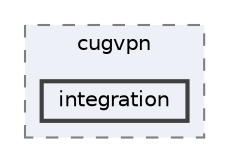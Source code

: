 digraph "repository/cug-vpn-service/src/test/java/com/sterlite/cal/cugvpn/integration"
{
 // LATEX_PDF_SIZE
  bgcolor="transparent";
  edge [fontname=Helvetica,fontsize=10,labelfontname=Helvetica,labelfontsize=10];
  node [fontname=Helvetica,fontsize=10,shape=box,height=0.2,width=0.4];
  compound=true
  subgraph clusterdir_3e58261bcbaa8af5ec5de3b40d922621 {
    graph [ bgcolor="#edf0f7", pencolor="grey50", label="cugvpn", fontname=Helvetica,fontsize=10 style="filled,dashed", URL="dir_3e58261bcbaa8af5ec5de3b40d922621.html",tooltip=""]
  dir_9bdb774ab67a7009f876b4c55da6521a [label="integration", fillcolor="#edf0f7", color="grey25", style="filled,bold", URL="dir_9bdb774ab67a7009f876b4c55da6521a.html",tooltip=""];
  }
}
